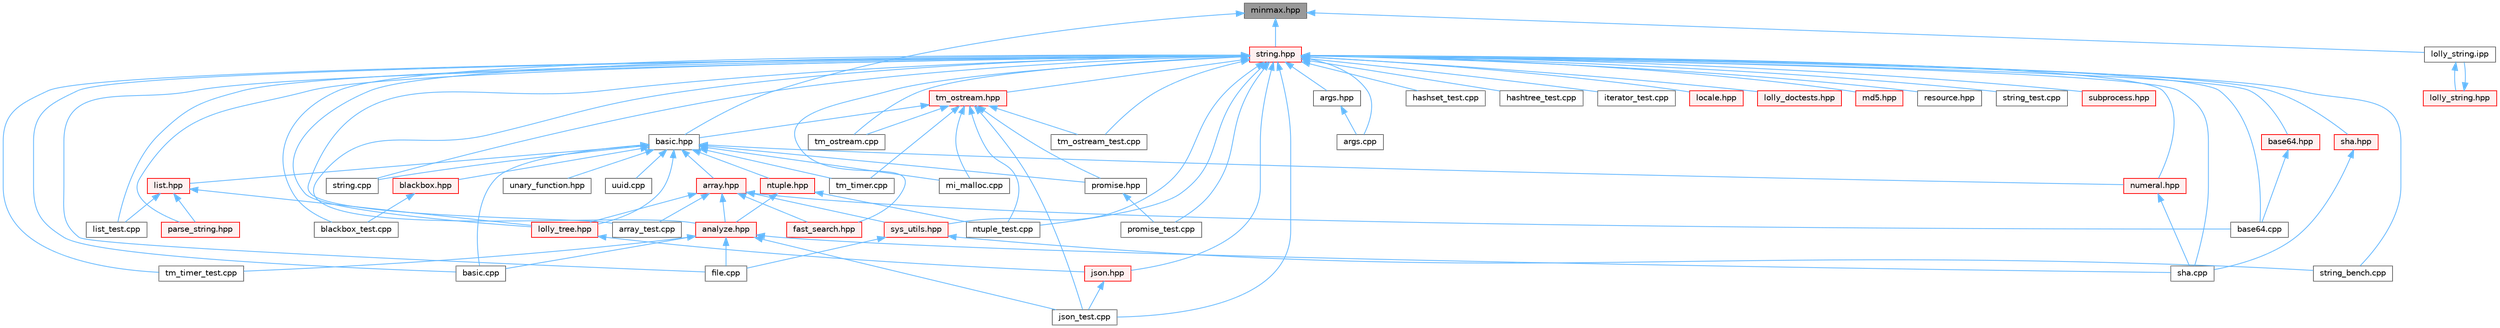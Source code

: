 digraph "minmax.hpp"
{
 // LATEX_PDF_SIZE
  bgcolor="transparent";
  edge [fontname=Helvetica,fontsize=10,labelfontname=Helvetica,labelfontsize=10];
  node [fontname=Helvetica,fontsize=10,shape=box,height=0.2,width=0.4];
  Node1 [id="Node000001",label="minmax.hpp",height=0.2,width=0.4,color="gray40", fillcolor="grey60", style="filled", fontcolor="black",tooltip=" "];
  Node1 -> Node2 [id="edge1_Node000001_Node000002",dir="back",color="steelblue1",style="solid",tooltip=" "];
  Node2 [id="Node000002",label="basic.hpp",height=0.2,width=0.4,color="grey40", fillcolor="white", style="filled",URL="$basic_8hpp.html",tooltip=" "];
  Node2 -> Node3 [id="edge2_Node000002_Node000003",dir="back",color="steelblue1",style="solid",tooltip=" "];
  Node3 [id="Node000003",label="array.hpp",height=0.2,width=0.4,color="red", fillcolor="#FFF0F0", style="filled",URL="$array_8hpp.html",tooltip=" "];
  Node3 -> Node4 [id="edge3_Node000003_Node000004",dir="back",color="steelblue1",style="solid",tooltip=" "];
  Node4 [id="Node000004",label="analyze.hpp",height=0.2,width=0.4,color="red", fillcolor="#FFF0F0", style="filled",URL="$analyze_8hpp.html",tooltip=" "];
  Node4 -> Node8 [id="edge4_Node000004_Node000008",dir="back",color="steelblue1",style="solid",tooltip=" "];
  Node8 [id="Node000008",label="basic.cpp",height=0.2,width=0.4,color="grey40", fillcolor="white", style="filled",URL="$basic_8cpp.html",tooltip=" "];
  Node4 -> Node10 [id="edge5_Node000004_Node000010",dir="back",color="steelblue1",style="solid",tooltip=" "];
  Node10 [id="Node000010",label="file.cpp",height=0.2,width=0.4,color="grey40", fillcolor="white", style="filled",URL="$file_8cpp.html",tooltip=" "];
  Node4 -> Node13 [id="edge6_Node000004_Node000013",dir="back",color="steelblue1",style="solid",tooltip=" "];
  Node13 [id="Node000013",label="json_test.cpp",height=0.2,width=0.4,color="grey40", fillcolor="white", style="filled",URL="$json__test_8cpp.html",tooltip=" "];
  Node4 -> Node18 [id="edge7_Node000004_Node000018",dir="back",color="steelblue1",style="solid",tooltip=" "];
  Node18 [id="Node000018",label="sha.cpp",height=0.2,width=0.4,color="grey40", fillcolor="white", style="filled",URL="$sha_8cpp.html",tooltip=" "];
  Node4 -> Node19 [id="edge8_Node000004_Node000019",dir="back",color="steelblue1",style="solid",tooltip=" "];
  Node19 [id="Node000019",label="tm_timer_test.cpp",height=0.2,width=0.4,color="grey40", fillcolor="white", style="filled",URL="$tm__timer__test_8cpp.html",tooltip=" "];
  Node3 -> Node24 [id="edge9_Node000003_Node000024",dir="back",color="steelblue1",style="solid",tooltip=" "];
  Node24 [id="Node000024",label="array_test.cpp",height=0.2,width=0.4,color="grey40", fillcolor="white", style="filled",URL="$array__test_8cpp.html",tooltip=" "];
  Node3 -> Node25 [id="edge10_Node000003_Node000025",dir="back",color="steelblue1",style="solid",tooltip=" "];
  Node25 [id="Node000025",label="base64.cpp",height=0.2,width=0.4,color="grey40", fillcolor="white", style="filled",URL="$base64_8cpp.html",tooltip=" "];
  Node3 -> Node26 [id="edge11_Node000003_Node000026",dir="back",color="steelblue1",style="solid",tooltip=" "];
  Node26 [id="Node000026",label="fast_search.hpp",height=0.2,width=0.4,color="red", fillcolor="#FFF0F0", style="filled",URL="$fast__search_8hpp.html",tooltip=" "];
  Node3 -> Node28 [id="edge12_Node000003_Node000028",dir="back",color="steelblue1",style="solid",tooltip=" "];
  Node28 [id="Node000028",label="lolly_tree.hpp",height=0.2,width=0.4,color="red", fillcolor="#FFF0F0", style="filled",URL="$lolly__tree_8hpp.html",tooltip=" "];
  Node28 -> Node31 [id="edge13_Node000028_Node000031",dir="back",color="steelblue1",style="solid",tooltip=" "];
  Node31 [id="Node000031",label="json.hpp",height=0.2,width=0.4,color="red", fillcolor="#FFF0F0", style="filled",URL="$json_8hpp.html",tooltip=" "];
  Node31 -> Node13 [id="edge14_Node000031_Node000013",dir="back",color="steelblue1",style="solid",tooltip=" "];
  Node3 -> Node77 [id="edge15_Node000003_Node000077",dir="back",color="steelblue1",style="solid",tooltip=" "];
  Node77 [id="Node000077",label="sys_utils.hpp",height=0.2,width=0.4,color="red", fillcolor="#FFF0F0", style="filled",URL="$sys__utils_8hpp.html",tooltip=" "];
  Node77 -> Node10 [id="edge16_Node000077_Node000010",dir="back",color="steelblue1",style="solid",tooltip=" "];
  Node77 -> Node79 [id="edge17_Node000077_Node000079",dir="back",color="steelblue1",style="solid",tooltip=" "];
  Node79 [id="Node000079",label="string_bench.cpp",height=0.2,width=0.4,color="grey40", fillcolor="white", style="filled",URL="$string__bench_8cpp.html",tooltip=" "];
  Node2 -> Node8 [id="edge18_Node000002_Node000008",dir="back",color="steelblue1",style="solid",tooltip=" "];
  Node2 -> Node83 [id="edge19_Node000002_Node000083",dir="back",color="steelblue1",style="solid",tooltip=" "];
  Node83 [id="Node000083",label="blackbox.hpp",height=0.2,width=0.4,color="red", fillcolor="#FFF0F0", style="filled",URL="$blackbox_8hpp.html",tooltip=" "];
  Node83 -> Node47 [id="edge20_Node000083_Node000047",dir="back",color="steelblue1",style="solid",tooltip=" "];
  Node47 [id="Node000047",label="blackbox_test.cpp",height=0.2,width=0.4,color="grey40", fillcolor="white", style="filled",URL="$blackbox__test_8cpp.html",tooltip=" "];
  Node2 -> Node84 [id="edge21_Node000002_Node000084",dir="back",color="steelblue1",style="solid",tooltip=" "];
  Node84 [id="Node000084",label="list.hpp",height=0.2,width=0.4,color="red", fillcolor="#FFF0F0", style="filled",URL="$list_8hpp.html",tooltip=" "];
  Node84 -> Node54 [id="edge22_Node000084_Node000054",dir="back",color="steelblue1",style="solid",tooltip=" "];
  Node54 [id="Node000054",label="list_test.cpp",height=0.2,width=0.4,color="grey40", fillcolor="white", style="filled",URL="$list__test_8cpp.html",tooltip=" "];
  Node84 -> Node28 [id="edge23_Node000084_Node000028",dir="back",color="steelblue1",style="solid",tooltip=" "];
  Node84 -> Node101 [id="edge24_Node000084_Node000101",dir="back",color="steelblue1",style="solid",tooltip=" "];
  Node101 [id="Node000101",label="parse_string.hpp",height=0.2,width=0.4,color="red", fillcolor="#FFF0F0", style="filled",URL="$parse__string_8hpp.html",tooltip=" "];
  Node2 -> Node28 [id="edge25_Node000002_Node000028",dir="back",color="steelblue1",style="solid",tooltip=" "];
  Node2 -> Node102 [id="edge26_Node000002_Node000102",dir="back",color="steelblue1",style="solid",tooltip=" "];
  Node102 [id="Node000102",label="mi_malloc.cpp",height=0.2,width=0.4,color="grey40", fillcolor="white", style="filled",URL="$mi__malloc_8cpp.html",tooltip=" "];
  Node2 -> Node103 [id="edge27_Node000002_Node000103",dir="back",color="steelblue1",style="solid",tooltip=" "];
  Node103 [id="Node000103",label="ntuple.hpp",height=0.2,width=0.4,color="red", fillcolor="#FFF0F0", style="filled",URL="$ntuple_8hpp.html",tooltip=" "];
  Node103 -> Node4 [id="edge28_Node000103_Node000004",dir="back",color="steelblue1",style="solid",tooltip=" "];
  Node103 -> Node55 [id="edge29_Node000103_Node000055",dir="back",color="steelblue1",style="solid",tooltip=" "];
  Node55 [id="Node000055",label="ntuple_test.cpp",height=0.2,width=0.4,color="grey40", fillcolor="white", style="filled",URL="$ntuple__test_8cpp.html",tooltip=" "];
  Node2 -> Node104 [id="edge30_Node000002_Node000104",dir="back",color="steelblue1",style="solid",tooltip=" "];
  Node104 [id="Node000104",label="numeral.hpp",height=0.2,width=0.4,color="red", fillcolor="#FFF0F0", style="filled",URL="$numeral_8hpp.html",tooltip=" "];
  Node104 -> Node18 [id="edge31_Node000104_Node000018",dir="back",color="steelblue1",style="solid",tooltip=" "];
  Node2 -> Node105 [id="edge32_Node000002_Node000105",dir="back",color="steelblue1",style="solid",tooltip=" "];
  Node105 [id="Node000105",label="promise.hpp",height=0.2,width=0.4,color="grey40", fillcolor="white", style="filled",URL="$promise_8hpp.html",tooltip=" "];
  Node105 -> Node58 [id="edge33_Node000105_Node000058",dir="back",color="steelblue1",style="solid",tooltip=" "];
  Node58 [id="Node000058",label="promise_test.cpp",height=0.2,width=0.4,color="grey40", fillcolor="white", style="filled",URL="$promise__test_8cpp.html",tooltip=" "];
  Node2 -> Node106 [id="edge34_Node000002_Node000106",dir="back",color="steelblue1",style="solid",tooltip=" "];
  Node106 [id="Node000106",label="string.cpp",height=0.2,width=0.4,color="grey40", fillcolor="white", style="filled",URL="$string_8cpp.html",tooltip=" "];
  Node2 -> Node74 [id="edge35_Node000002_Node000074",dir="back",color="steelblue1",style="solid",tooltip=" "];
  Node74 [id="Node000074",label="tm_timer.cpp",height=0.2,width=0.4,color="grey40", fillcolor="white", style="filled",URL="$tm__timer_8cpp.html",tooltip=" "];
  Node2 -> Node107 [id="edge36_Node000002_Node000107",dir="back",color="steelblue1",style="solid",tooltip=" "];
  Node107 [id="Node000107",label="unary_function.hpp",height=0.2,width=0.4,color="grey40", fillcolor="white", style="filled",URL="$unary__function_8hpp.html",tooltip=" "];
  Node2 -> Node108 [id="edge37_Node000002_Node000108",dir="back",color="steelblue1",style="solid",tooltip=" "];
  Node108 [id="Node000108",label="uuid.cpp",height=0.2,width=0.4,color="grey40", fillcolor="white", style="filled",URL="$uuid_8cpp.html",tooltip=" "];
  Node1 -> Node109 [id="edge38_Node000001_Node000109",dir="back",color="steelblue1",style="solid",tooltip=" "];
  Node109 [id="Node000109",label="lolly_string.ipp",height=0.2,width=0.4,color="grey40", fillcolor="white", style="filled",URL="$lolly__string_8ipp.html",tooltip=" "];
  Node109 -> Node110 [id="edge39_Node000109_Node000110",dir="back",color="steelblue1",style="solid",tooltip=" "];
  Node110 [id="Node000110",label="lolly_string.hpp",height=0.2,width=0.4,color="red", fillcolor="#FFF0F0", style="filled",URL="$lolly__string_8hpp.html",tooltip=" "];
  Node110 -> Node109 [id="edge40_Node000110_Node000109",dir="back",color="steelblue1",style="solid",tooltip=" "];
  Node1 -> Node113 [id="edge41_Node000001_Node000113",dir="back",color="steelblue1",style="solid",tooltip=" "];
  Node113 [id="Node000113",label="string.hpp",height=0.2,width=0.4,color="red", fillcolor="#FFF0F0", style="filled",URL="$string_8hpp.html",tooltip=" "];
  Node113 -> Node4 [id="edge42_Node000113_Node000004",dir="back",color="steelblue1",style="solid",tooltip=" "];
  Node113 -> Node114 [id="edge43_Node000113_Node000114",dir="back",color="steelblue1",style="solid",tooltip=" "];
  Node114 [id="Node000114",label="args.cpp",height=0.2,width=0.4,color="grey40", fillcolor="white", style="filled",URL="$args_8cpp.html",tooltip=" "];
  Node113 -> Node115 [id="edge44_Node000113_Node000115",dir="back",color="steelblue1",style="solid",tooltip=" "];
  Node115 [id="Node000115",label="args.hpp",height=0.2,width=0.4,color="grey40", fillcolor="white", style="filled",URL="$args_8hpp.html",tooltip=" "];
  Node115 -> Node114 [id="edge45_Node000115_Node000114",dir="back",color="steelblue1",style="solid",tooltip=" "];
  Node113 -> Node24 [id="edge46_Node000113_Node000024",dir="back",color="steelblue1",style="solid",tooltip=" "];
  Node113 -> Node25 [id="edge47_Node000113_Node000025",dir="back",color="steelblue1",style="solid",tooltip=" "];
  Node113 -> Node116 [id="edge48_Node000113_Node000116",dir="back",color="steelblue1",style="solid",tooltip=" "];
  Node116 [id="Node000116",label="base64.hpp",height=0.2,width=0.4,color="red", fillcolor="#FFF0F0", style="filled",URL="$base64_8hpp.html",tooltip=" "];
  Node116 -> Node25 [id="edge49_Node000116_Node000025",dir="back",color="steelblue1",style="solid",tooltip=" "];
  Node113 -> Node8 [id="edge50_Node000113_Node000008",dir="back",color="steelblue1",style="solid",tooltip=" "];
  Node113 -> Node47 [id="edge51_Node000113_Node000047",dir="back",color="steelblue1",style="solid",tooltip=" "];
  Node113 -> Node26 [id="edge52_Node000113_Node000026",dir="back",color="steelblue1",style="solid",tooltip=" "];
  Node113 -> Node10 [id="edge53_Node000113_Node000010",dir="back",color="steelblue1",style="solid",tooltip=" "];
  Node113 -> Node51 [id="edge54_Node000113_Node000051",dir="back",color="steelblue1",style="solid",tooltip=" "];
  Node51 [id="Node000051",label="hashset_test.cpp",height=0.2,width=0.4,color="grey40", fillcolor="white", style="filled",URL="$hashset__test_8cpp.html",tooltip=" "];
  Node113 -> Node52 [id="edge55_Node000113_Node000052",dir="back",color="steelblue1",style="solid",tooltip=" "];
  Node52 [id="Node000052",label="hashtree_test.cpp",height=0.2,width=0.4,color="grey40", fillcolor="white", style="filled",URL="$hashtree__test_8cpp.html",tooltip=" "];
  Node113 -> Node53 [id="edge56_Node000113_Node000053",dir="back",color="steelblue1",style="solid",tooltip=" "];
  Node53 [id="Node000053",label="iterator_test.cpp",height=0.2,width=0.4,color="grey40", fillcolor="white", style="filled",URL="$iterator__test_8cpp.html",tooltip=" "];
  Node113 -> Node31 [id="edge57_Node000113_Node000031",dir="back",color="steelblue1",style="solid",tooltip=" "];
  Node113 -> Node13 [id="edge58_Node000113_Node000013",dir="back",color="steelblue1",style="solid",tooltip=" "];
  Node113 -> Node54 [id="edge59_Node000113_Node000054",dir="back",color="steelblue1",style="solid",tooltip=" "];
  Node113 -> Node117 [id="edge60_Node000113_Node000117",dir="back",color="steelblue1",style="solid",tooltip=" "];
  Node117 [id="Node000117",label="locale.hpp",height=0.2,width=0.4,color="red", fillcolor="#FFF0F0", style="filled",URL="$locale_8hpp.html",tooltip=" "];
  Node113 -> Node44 [id="edge61_Node000113_Node000044",dir="back",color="steelblue1",style="solid",tooltip=" "];
  Node44 [id="Node000044",label="lolly_doctests.hpp",height=0.2,width=0.4,color="red", fillcolor="#FFF0F0", style="filled",URL="$lolly__doctests_8hpp.html",tooltip=" "];
  Node113 -> Node28 [id="edge62_Node000113_Node000028",dir="back",color="steelblue1",style="solid",tooltip=" "];
  Node113 -> Node67 [id="edge63_Node000113_Node000067",dir="back",color="steelblue1",style="solid",tooltip=" "];
  Node67 [id="Node000067",label="md5.hpp",height=0.2,width=0.4,color="red", fillcolor="#FFF0F0", style="filled",URL="$md5_8hpp.html",tooltip=" "];
  Node113 -> Node55 [id="edge64_Node000113_Node000055",dir="back",color="steelblue1",style="solid",tooltip=" "];
  Node113 -> Node104 [id="edge65_Node000113_Node000104",dir="back",color="steelblue1",style="solid",tooltip=" "];
  Node113 -> Node101 [id="edge66_Node000113_Node000101",dir="back",color="steelblue1",style="solid",tooltip=" "];
  Node113 -> Node58 [id="edge67_Node000113_Node000058",dir="back",color="steelblue1",style="solid",tooltip=" "];
  Node113 -> Node96 [id="edge68_Node000113_Node000096",dir="back",color="steelblue1",style="solid",tooltip=" "];
  Node96 [id="Node000096",label="resource.hpp",height=0.2,width=0.4,color="grey40", fillcolor="white", style="filled",URL="$resource_8hpp.html",tooltip=" "];
  Node113 -> Node18 [id="edge69_Node000113_Node000018",dir="back",color="steelblue1",style="solid",tooltip=" "];
  Node113 -> Node68 [id="edge70_Node000113_Node000068",dir="back",color="steelblue1",style="solid",tooltip=" "];
  Node68 [id="Node000068",label="sha.hpp",height=0.2,width=0.4,color="red", fillcolor="#FFF0F0", style="filled",URL="$sha_8hpp.html",tooltip=" "];
  Node68 -> Node18 [id="edge71_Node000068_Node000018",dir="back",color="steelblue1",style="solid",tooltip=" "];
  Node113 -> Node106 [id="edge72_Node000113_Node000106",dir="back",color="steelblue1",style="solid",tooltip=" "];
  Node113 -> Node79 [id="edge73_Node000113_Node000079",dir="back",color="steelblue1",style="solid",tooltip=" "];
  Node113 -> Node60 [id="edge74_Node000113_Node000060",dir="back",color="steelblue1",style="solid",tooltip=" "];
  Node60 [id="Node000060",label="string_test.cpp",height=0.2,width=0.4,color="grey40", fillcolor="white", style="filled",URL="$string__test_8cpp.html",tooltip=" "];
  Node113 -> Node118 [id="edge75_Node000113_Node000118",dir="back",color="steelblue1",style="solid",tooltip=" "];
  Node118 [id="Node000118",label="subprocess.hpp",height=0.2,width=0.4,color="red", fillcolor="#FFF0F0", style="filled",URL="$subprocess_8hpp.html",tooltip=" "];
  Node113 -> Node77 [id="edge76_Node000113_Node000077",dir="back",color="steelblue1",style="solid",tooltip=" "];
  Node113 -> Node120 [id="edge77_Node000113_Node000120",dir="back",color="steelblue1",style="solid",tooltip=" "];
  Node120 [id="Node000120",label="tm_ostream.cpp",height=0.2,width=0.4,color="grey40", fillcolor="white", style="filled",URL="$tm__ostream_8cpp.html",tooltip=" "];
  Node113 -> Node121 [id="edge78_Node000113_Node000121",dir="back",color="steelblue1",style="solid",tooltip=" "];
  Node121 [id="Node000121",label="tm_ostream.hpp",height=0.2,width=0.4,color="red", fillcolor="#FFF0F0", style="filled",URL="$tm__ostream_8hpp.html",tooltip=" "];
  Node121 -> Node2 [id="edge79_Node000121_Node000002",dir="back",color="steelblue1",style="solid",tooltip=" "];
  Node121 -> Node13 [id="edge80_Node000121_Node000013",dir="back",color="steelblue1",style="solid",tooltip=" "];
  Node121 -> Node102 [id="edge81_Node000121_Node000102",dir="back",color="steelblue1",style="solid",tooltip=" "];
  Node121 -> Node55 [id="edge82_Node000121_Node000055",dir="back",color="steelblue1",style="solid",tooltip=" "];
  Node121 -> Node105 [id="edge83_Node000121_Node000105",dir="back",color="steelblue1",style="solid",tooltip=" "];
  Node121 -> Node120 [id="edge84_Node000121_Node000120",dir="back",color="steelblue1",style="solid",tooltip=" "];
  Node121 -> Node63 [id="edge85_Node000121_Node000063",dir="back",color="steelblue1",style="solid",tooltip=" "];
  Node63 [id="Node000063",label="tm_ostream_test.cpp",height=0.2,width=0.4,color="grey40", fillcolor="white", style="filled",URL="$tm__ostream__test_8cpp.html",tooltip=" "];
  Node121 -> Node74 [id="edge86_Node000121_Node000074",dir="back",color="steelblue1",style="solid",tooltip=" "];
  Node113 -> Node63 [id="edge87_Node000113_Node000063",dir="back",color="steelblue1",style="solid",tooltip=" "];
  Node113 -> Node19 [id="edge88_Node000113_Node000019",dir="back",color="steelblue1",style="solid",tooltip=" "];
}
